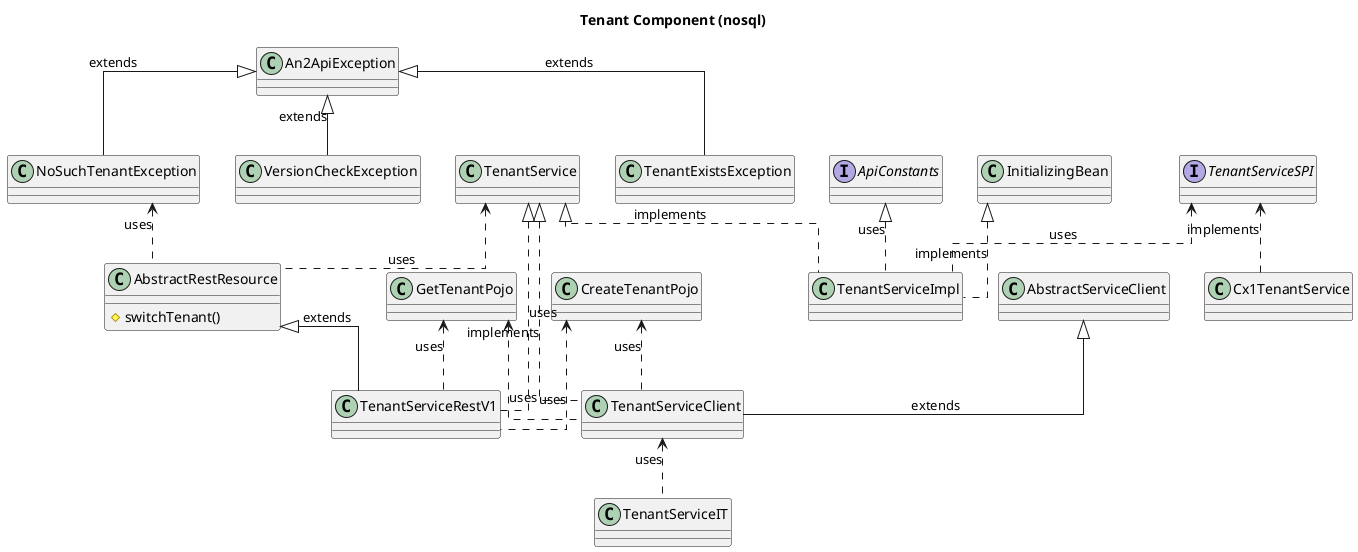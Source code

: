 @startuml

title Tenant Component (nosql)

skinparam linetype ortho

interface ApiConstants
interface TenantService
interface TenantServiceSPI

class AbstractRestResource {
#switchTenant()
}
class AbstractServiceClient
class An2ApiException
class CreateTenantPojo
class Cx1TenantService
class GetTenantPojo
class InitializingBean
class NoSuchTenantException
class TenantExistsException
class TenantService
class TenantServiceClient
class TenantServiceImpl
class TenantServiceIT
class TenantServiceRestV1
class VersionCheckException


AbstractRestResource <|-- TenantServiceRestV1 : extends
AbstractServiceClient <|-- TenantServiceClient : extends
An2ApiException <|-- NoSuchTenantException : extends
An2ApiException <|-- TenantExistsException : extends
An2ApiException <|-- VersionCheckException : extends
ApiConstants <|.. TenantServiceImpl : uses
CreateTenantPojo <.. TenantServiceClient : uses
CreateTenantPojo <.. TenantServiceRestV1 : uses
GetTenantPojo <.. TenantServiceClient : uses
GetTenantPojo <.. TenantServiceRestV1 : uses
InitializingBean <|.. TenantServiceImpl : implements
NoSuchTenantException <.. AbstractRestResource : uses
TenantService <.. AbstractRestResource : uses
TenantService <|.. TenantServiceClient : implements
TenantService <|.. TenantServiceImpl : implements
TenantService <|.. TenantServiceRestV1 : uses
TenantServiceClient <.. TenantServiceIT : uses
TenantServiceSPI <.. Cx1TenantService : implements
TenantServiceSPI <.. TenantServiceImpl : uses


@enduml